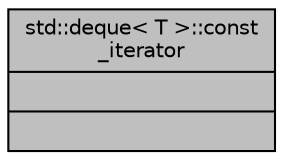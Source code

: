 digraph "std::deque&lt; T &gt;::const_iterator"
{
  edge [fontname="Helvetica",fontsize="10",labelfontname="Helvetica",labelfontsize="10"];
  node [fontname="Helvetica",fontsize="10",shape=record];
  Node340 [label="{std::deque\< T \>::const\l_iterator\n||}",height=0.2,width=0.4,color="black", fillcolor="grey75", style="filled", fontcolor="black"];
}
